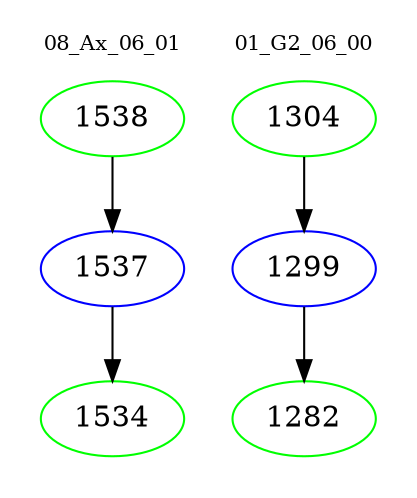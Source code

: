 digraph{
subgraph cluster_0 {
color = white
label = "08_Ax_06_01";
fontsize=10;
T0_1538 [label="1538", color="green"]
T0_1538 -> T0_1537 [color="black"]
T0_1537 [label="1537", color="blue"]
T0_1537 -> T0_1534 [color="black"]
T0_1534 [label="1534", color="green"]
}
subgraph cluster_1 {
color = white
label = "01_G2_06_00";
fontsize=10;
T1_1304 [label="1304", color="green"]
T1_1304 -> T1_1299 [color="black"]
T1_1299 [label="1299", color="blue"]
T1_1299 -> T1_1282 [color="black"]
T1_1282 [label="1282", color="green"]
}
}
